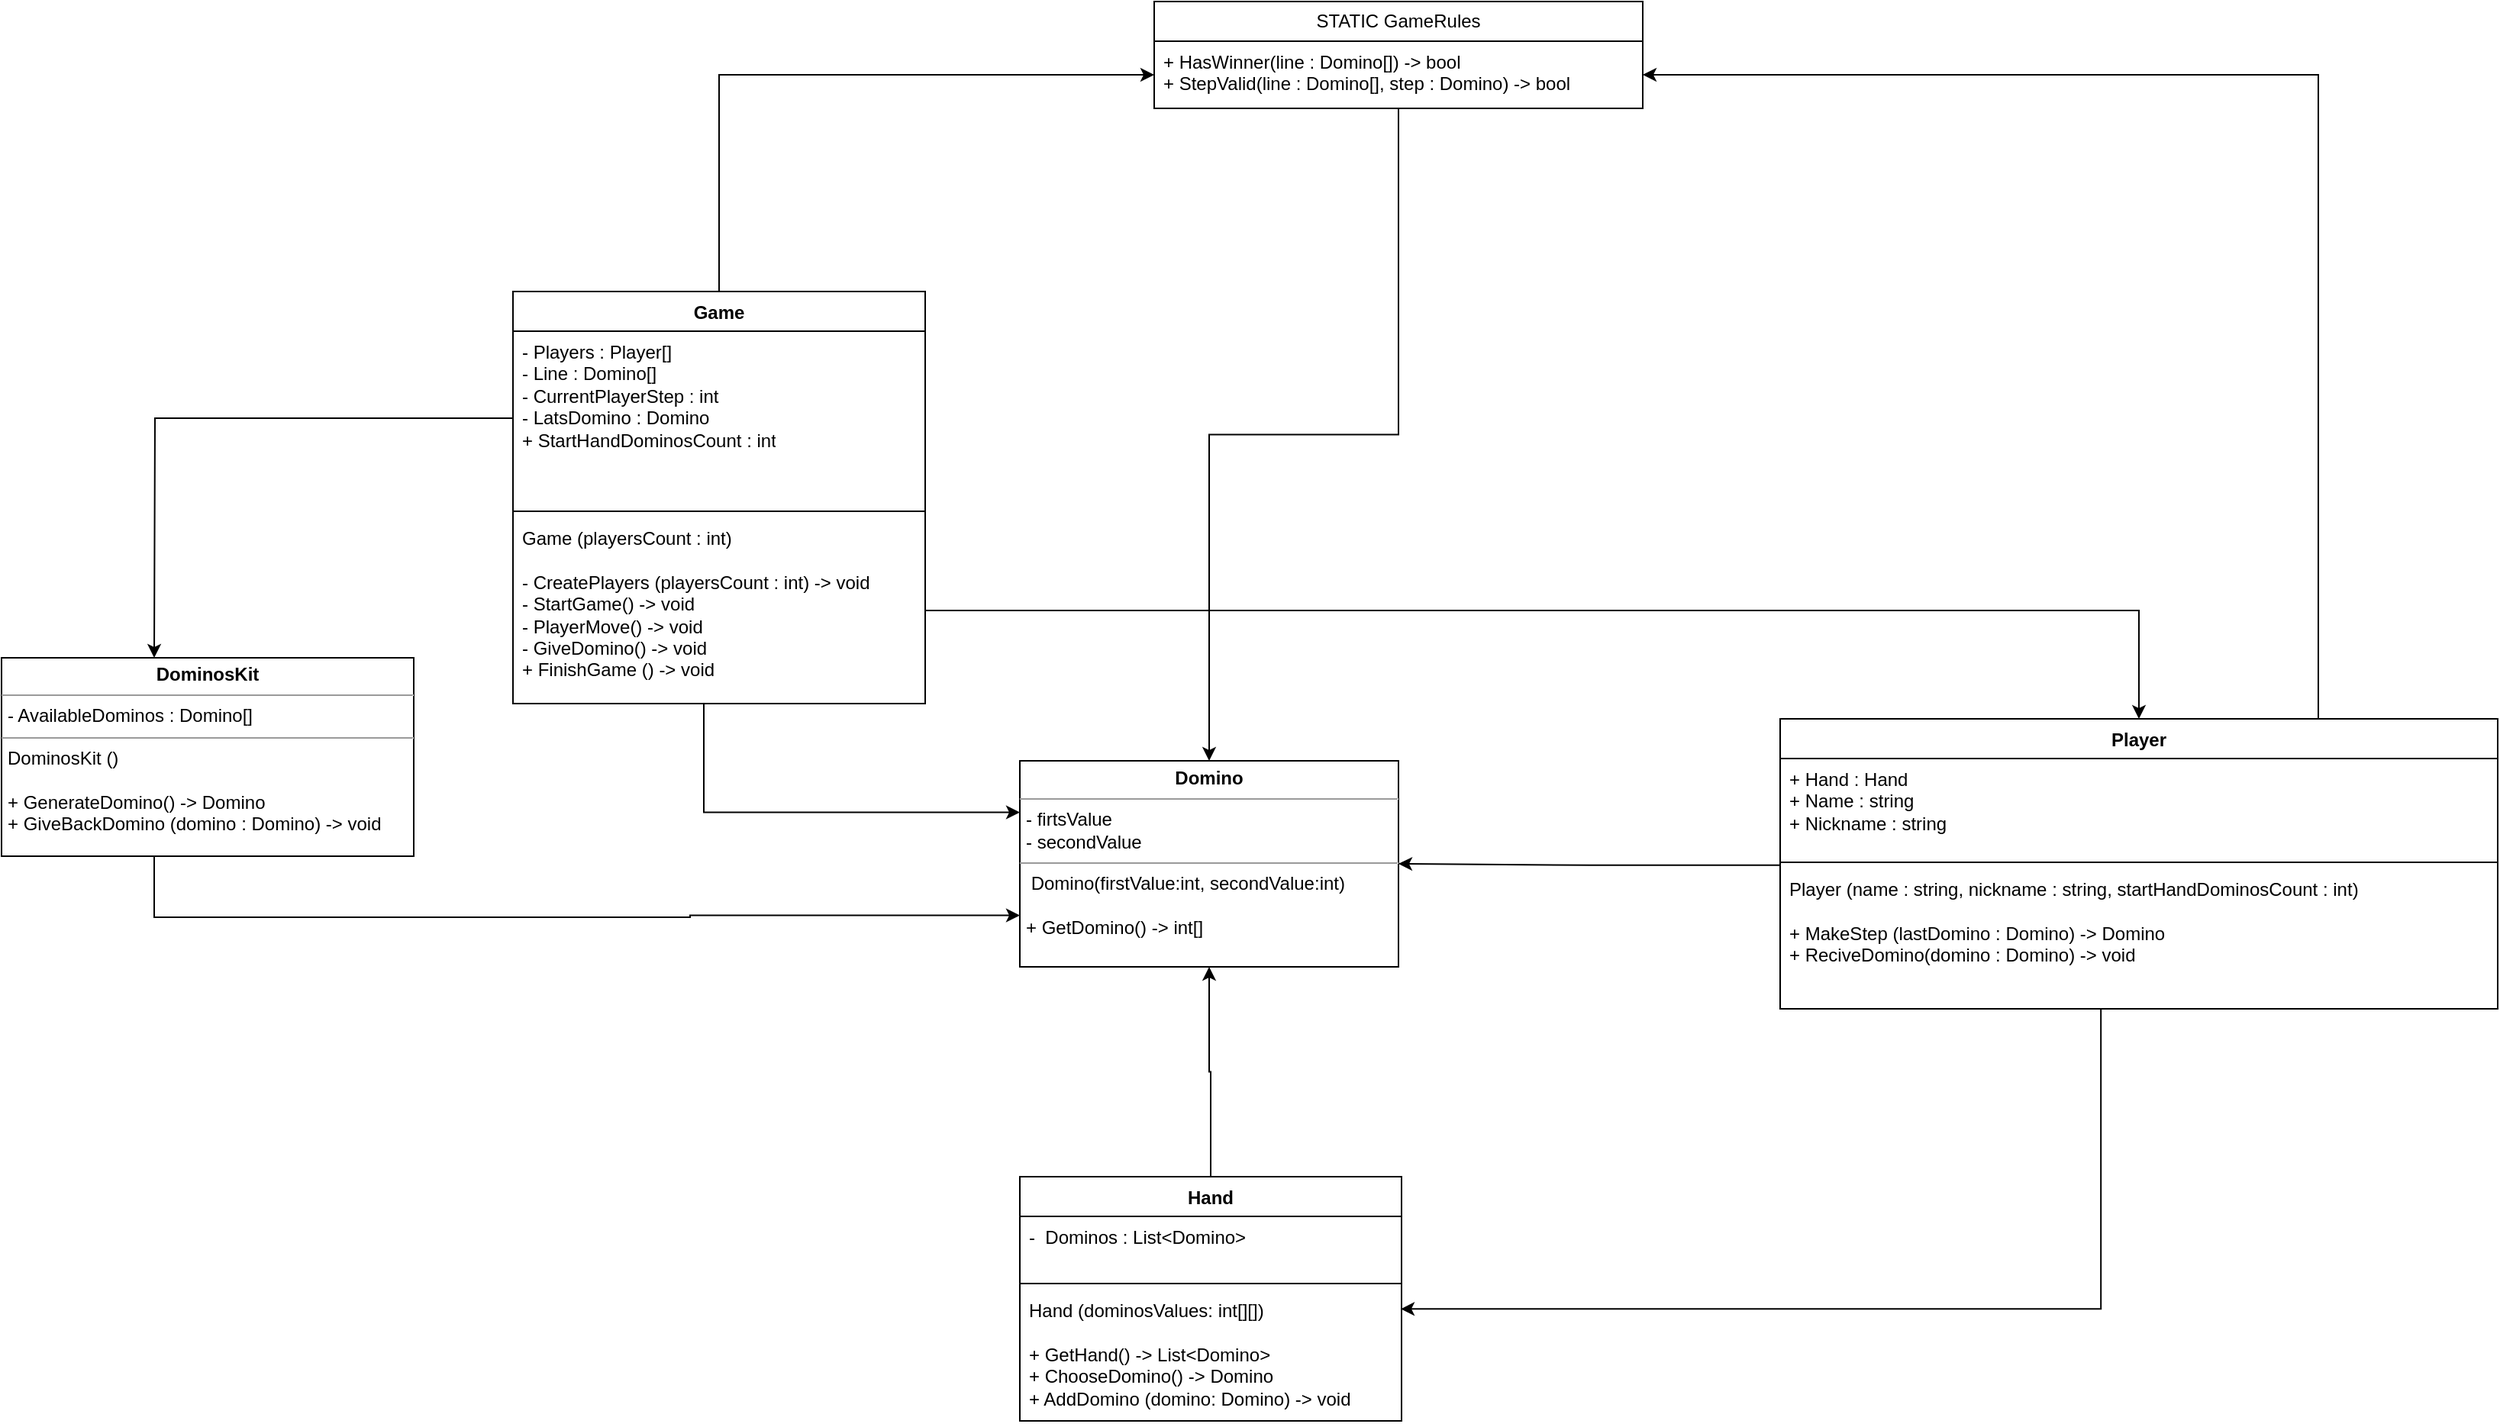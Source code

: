 <mxfile version="22.1.8" type="github">
  <diagram name="Страница — 1" id="WSpf2R3lcupBbCnASCNv">
    <mxGraphModel dx="3500" dy="1887" grid="1" gridSize="10" guides="1" tooltips="1" connect="1" arrows="1" fold="1" page="1" pageScale="1" pageWidth="827" pageHeight="1169" math="0" shadow="0">
      <root>
        <mxCell id="0" />
        <mxCell id="1" parent="0" />
        <mxCell id="LhdZazNxD8STSTCbhV_u-12" style="edgeStyle=orthogonalEdgeStyle;rounded=0;orthogonalLoop=1;jettySize=auto;html=1;entryX=0;entryY=0.5;entryDx=0;entryDy=0;" parent="1" source="o2LxJ038xUt1YhMu7u4r-6" target="LhdZazNxD8STSTCbhV_u-6" edge="1">
          <mxGeometry relative="1" as="geometry" />
        </mxCell>
        <mxCell id="o2LxJ038xUt1YhMu7u4r-6" value="Game" style="swimlane;fontStyle=1;align=center;verticalAlign=top;childLayout=stackLayout;horizontal=1;startSize=26;horizontalStack=0;resizeParent=1;resizeParentMax=0;resizeLast=0;collapsible=1;marginBottom=0;whiteSpace=wrap;html=1;" parent="1" vertex="1">
          <mxGeometry x="335" y="360" width="270" height="270" as="geometry">
            <mxRectangle x="340" y="90" width="70" height="30" as="alternateBounds" />
          </mxGeometry>
        </mxCell>
        <mxCell id="o2LxJ038xUt1YhMu7u4r-7" value="- Players : Player[]&lt;br&gt;- Line : Domino[]&lt;br&gt;- CurrentPlayerStep : int&lt;br&gt;- LatsDomino : Domino&lt;br&gt;+ StartHandDominosCount : int" style="text;align=left;verticalAlign=top;spacingLeft=4;spacingRight=4;overflow=hidden;rotatable=0;points=[[0,0.5],[1,0.5]];portConstraint=eastwest;whiteSpace=wrap;html=1;" parent="o2LxJ038xUt1YhMu7u4r-6" vertex="1">
          <mxGeometry y="26" width="270" height="114" as="geometry" />
        </mxCell>
        <mxCell id="o2LxJ038xUt1YhMu7u4r-8" value="" style="line;strokeWidth=1;fillColor=none;align=left;verticalAlign=middle;spacingTop=-1;spacingLeft=3;spacingRight=3;rotatable=0;labelPosition=right;points=[];portConstraint=eastwest;strokeColor=inherit;" parent="o2LxJ038xUt1YhMu7u4r-6" vertex="1">
          <mxGeometry y="140" width="270" height="8" as="geometry" />
        </mxCell>
        <mxCell id="o2LxJ038xUt1YhMu7u4r-9" value="Game (playersCount : int)&lt;br&gt;&lt;br&gt;- CreatePlayers (playersCount : int) -&amp;gt; void&lt;br&gt;- StartGame() -&amp;gt; void&lt;br&gt;- PlayerMove() -&amp;gt; void&lt;br&gt;- GiveDomino() -&amp;gt; void&lt;br&gt;+ FinishGame () -&amp;gt; void" style="text;strokeColor=none;fillColor=none;align=left;verticalAlign=top;spacingLeft=4;spacingRight=4;overflow=hidden;rotatable=0;points=[[0,0.5],[1,0.5]];portConstraint=eastwest;whiteSpace=wrap;html=1;" parent="o2LxJ038xUt1YhMu7u4r-6" vertex="1">
          <mxGeometry y="148" width="270" height="122" as="geometry" />
        </mxCell>
        <mxCell id="o2LxJ038xUt1YhMu7u4r-10" value="Player" style="swimlane;fontStyle=1;align=center;verticalAlign=top;childLayout=stackLayout;horizontal=1;startSize=26;horizontalStack=0;resizeParent=1;resizeParentMax=0;resizeLast=0;collapsible=1;marginBottom=0;whiteSpace=wrap;html=1;" parent="1" vertex="1">
          <mxGeometry x="1165" y="640" width="470" height="190" as="geometry">
            <mxRectangle x="250" y="350" width="80" height="30" as="alternateBounds" />
          </mxGeometry>
        </mxCell>
        <mxCell id="o2LxJ038xUt1YhMu7u4r-11" value="+ Hand : Hand&lt;br&gt;+ Name : string&lt;br&gt;+ Nickname : string" style="text;strokeColor=none;fillColor=none;align=left;verticalAlign=top;spacingLeft=4;spacingRight=4;overflow=hidden;rotatable=0;points=[[0,0.5],[1,0.5]];portConstraint=eastwest;whiteSpace=wrap;html=1;" parent="o2LxJ038xUt1YhMu7u4r-10" vertex="1">
          <mxGeometry y="26" width="470" height="64" as="geometry" />
        </mxCell>
        <mxCell id="o2LxJ038xUt1YhMu7u4r-12" value="" style="line;strokeWidth=1;fillColor=none;align=left;verticalAlign=middle;spacingTop=-1;spacingLeft=3;spacingRight=3;rotatable=0;labelPosition=right;points=[];portConstraint=eastwest;strokeColor=inherit;" parent="o2LxJ038xUt1YhMu7u4r-10" vertex="1">
          <mxGeometry y="90" width="470" height="8" as="geometry" />
        </mxCell>
        <mxCell id="o2LxJ038xUt1YhMu7u4r-13" value="Player (name : string, nickname : string, startHandDominosCount : int)&lt;br&gt;&lt;br&gt;+ MakeStep (lastDomino : Domino) -&amp;gt; Domino&lt;br&gt;+ ReciveDomino(domino : Domino) -&amp;gt; void" style="text;strokeColor=none;fillColor=none;align=left;verticalAlign=top;spacingLeft=4;spacingRight=4;overflow=hidden;rotatable=0;points=[[0,0.5],[1,0.5]];portConstraint=eastwest;whiteSpace=wrap;html=1;" parent="o2LxJ038xUt1YhMu7u4r-10" vertex="1">
          <mxGeometry y="98" width="470" height="92" as="geometry" />
        </mxCell>
        <mxCell id="ggb_UhmxL2kMy4uVyJzx-6" style="edgeStyle=orthogonalEdgeStyle;rounded=0;orthogonalLoop=1;jettySize=auto;html=1;entryX=0.5;entryY=1;entryDx=0;entryDy=0;" parent="1" source="o2LxJ038xUt1YhMu7u4r-14" target="n3KIZCUV4Ak1s4q1xW3Y-8" edge="1">
          <mxGeometry relative="1" as="geometry" />
        </mxCell>
        <mxCell id="o2LxJ038xUt1YhMu7u4r-14" value="Hand" style="swimlane;fontStyle=1;align=center;verticalAlign=top;childLayout=stackLayout;horizontal=1;startSize=26;horizontalStack=0;resizeParent=1;resizeParentMax=0;resizeLast=0;collapsible=1;marginBottom=0;whiteSpace=wrap;html=1;" parent="1" vertex="1">
          <mxGeometry x="667" y="940" width="250" height="160" as="geometry" />
        </mxCell>
        <mxCell id="o2LxJ038xUt1YhMu7u4r-15" value="-&amp;nbsp; Dominos : List&amp;lt;Domino&amp;gt;" style="text;strokeColor=none;fillColor=none;align=left;verticalAlign=top;spacingLeft=4;spacingRight=4;overflow=hidden;rotatable=0;points=[[0,0.5],[1,0.5]];portConstraint=eastwest;whiteSpace=wrap;html=1;" parent="o2LxJ038xUt1YhMu7u4r-14" vertex="1">
          <mxGeometry y="26" width="250" height="40" as="geometry" />
        </mxCell>
        <mxCell id="o2LxJ038xUt1YhMu7u4r-16" value="" style="line;strokeWidth=1;fillColor=none;align=left;verticalAlign=middle;spacingTop=-1;spacingLeft=3;spacingRight=3;rotatable=0;labelPosition=right;points=[];portConstraint=eastwest;strokeColor=inherit;" parent="o2LxJ038xUt1YhMu7u4r-14" vertex="1">
          <mxGeometry y="66" width="250" height="8" as="geometry" />
        </mxCell>
        <mxCell id="o2LxJ038xUt1YhMu7u4r-17" value="Hand (dominosValues: int[][])&lt;br&gt;&lt;br&gt;+ GetHand() -&amp;gt; List&amp;lt;Domino&amp;gt;&lt;br&gt;+ ChooseDomino() -&amp;gt; Domino&lt;br&gt;+ AddDomino (domino: Domino) -&amp;gt; void" style="text;strokeColor=none;fillColor=none;align=left;verticalAlign=top;spacingLeft=4;spacingRight=4;overflow=hidden;rotatable=0;points=[[0,0.5],[1,0.5]];portConstraint=eastwest;whiteSpace=wrap;html=1;" parent="o2LxJ038xUt1YhMu7u4r-14" vertex="1">
          <mxGeometry y="74" width="250" height="86" as="geometry" />
        </mxCell>
        <mxCell id="n3KIZCUV4Ak1s4q1xW3Y-8" value="&lt;p style=&quot;margin:0px;margin-top:4px;text-align:center;&quot;&gt;&lt;b&gt;Domino&lt;/b&gt;&lt;/p&gt;&lt;hr size=&quot;1&quot;&gt;&lt;p style=&quot;margin:0px;margin-left:4px;&quot;&gt;- firtsValue&lt;br style=&quot;border-color: var(--border-color);&quot;&gt;- secondValue&lt;br&gt;&lt;/p&gt;&lt;hr size=&quot;1&quot;&gt;&lt;p style=&quot;margin:0px;margin-left:4px;&quot;&gt;&amp;nbsp;Domino(firstValue:int, secondValue:int)&lt;/p&gt;&lt;p style=&quot;margin:0px;margin-left:4px;&quot;&gt;&lt;br&gt;&lt;/p&gt;&lt;p style=&quot;margin:0px;margin-left:4px;&quot;&gt;+ GetDomino() -&amp;gt; int[]&lt;/p&gt;" style="verticalAlign=top;align=left;overflow=fill;fontSize=12;fontFamily=Helvetica;html=1;whiteSpace=wrap;" parent="1" vertex="1">
          <mxGeometry x="667" y="667.5" width="248" height="135" as="geometry" />
        </mxCell>
        <mxCell id="n3KIZCUV4Ak1s4q1xW3Y-9" style="edgeStyle=orthogonalEdgeStyle;rounded=0;orthogonalLoop=1;jettySize=auto;html=1;" parent="1" source="o2LxJ038xUt1YhMu7u4r-9" target="o2LxJ038xUt1YhMu7u4r-10" edge="1">
          <mxGeometry relative="1" as="geometry" />
        </mxCell>
        <mxCell id="ggb_UhmxL2kMy4uVyJzx-3" style="edgeStyle=orthogonalEdgeStyle;rounded=0;orthogonalLoop=1;jettySize=auto;html=1;entryX=0.998;entryY=0.147;entryDx=0;entryDy=0;entryPerimeter=0;exitX=0.447;exitY=1;exitDx=0;exitDy=0;exitPerimeter=0;" parent="1" source="o2LxJ038xUt1YhMu7u4r-13" target="o2LxJ038xUt1YhMu7u4r-17" edge="1">
          <mxGeometry relative="1" as="geometry" />
        </mxCell>
        <mxCell id="ggb_UhmxL2kMy4uVyJzx-7" style="edgeStyle=orthogonalEdgeStyle;rounded=0;orthogonalLoop=1;jettySize=auto;html=1;entryX=1;entryY=0.5;entryDx=0;entryDy=0;exitX=0.001;exitY=-0.023;exitDx=0;exitDy=0;exitPerimeter=0;" parent="1" source="o2LxJ038xUt1YhMu7u4r-13" target="n3KIZCUV4Ak1s4q1xW3Y-8" edge="1">
          <mxGeometry relative="1" as="geometry" />
        </mxCell>
        <mxCell id="ggb_UhmxL2kMy4uVyJzx-8" style="edgeStyle=orthogonalEdgeStyle;rounded=0;orthogonalLoop=1;jettySize=auto;html=1;entryX=0;entryY=0.25;entryDx=0;entryDy=0;" parent="1" source="o2LxJ038xUt1YhMu7u4r-9" target="n3KIZCUV4Ak1s4q1xW3Y-8" edge="1">
          <mxGeometry relative="1" as="geometry">
            <Array as="points">
              <mxPoint x="460" y="701" />
            </Array>
          </mxGeometry>
        </mxCell>
        <mxCell id="LhdZazNxD8STSTCbhV_u-3" style="edgeStyle=orthogonalEdgeStyle;rounded=0;orthogonalLoop=1;jettySize=auto;html=1;entryX=0;entryY=0.75;entryDx=0;entryDy=0;" parent="1" target="n3KIZCUV4Ak1s4q1xW3Y-8" edge="1">
          <mxGeometry relative="1" as="geometry">
            <mxPoint x="100.0" y="730" as="sourcePoint" />
            <Array as="points">
              <mxPoint x="100" y="770" />
              <mxPoint x="451" y="770" />
              <mxPoint x="451" y="769" />
            </Array>
          </mxGeometry>
        </mxCell>
        <mxCell id="LhdZazNxD8STSTCbhV_u-1" value="&lt;p style=&quot;margin:0px;margin-top:4px;text-align:center;&quot;&gt;&lt;b&gt;DominosKit&lt;/b&gt;&lt;/p&gt;&lt;hr size=&quot;1&quot;&gt;&lt;p style=&quot;margin:0px;margin-left:4px;&quot;&gt;- AvailableDominos : Domino[]&lt;/p&gt;&lt;hr size=&quot;1&quot;&gt;&lt;p style=&quot;margin:0px;margin-left:4px;&quot;&gt;&lt;span style=&quot;background-color: initial;&quot;&gt;DominosKit ()&lt;/span&gt;&lt;/p&gt;&lt;p style=&quot;margin:0px;margin-left:4px;&quot;&gt;&lt;span style=&quot;background-color: initial;&quot;&gt;&lt;br&gt;&lt;/span&gt;&lt;/p&gt;&lt;p style=&quot;margin:0px;margin-left:4px;&quot;&gt;&lt;span style=&quot;background-color: initial;&quot;&gt;+ GenerateDomino() -&amp;gt; Domino&lt;/span&gt;&lt;/p&gt;&lt;p style=&quot;margin:0px;margin-left:4px;&quot;&gt;&lt;span style=&quot;background-color: initial;&quot;&gt;+ GiveBackDomino (domino : Domino) -&amp;gt; void&amp;nbsp;&lt;/span&gt;&lt;/p&gt;" style="verticalAlign=top;align=left;overflow=fill;fontSize=12;fontFamily=Helvetica;html=1;whiteSpace=wrap;" parent="1" vertex="1">
          <mxGeometry y="600" width="270" height="130" as="geometry" />
        </mxCell>
        <mxCell id="LhdZazNxD8STSTCbhV_u-2" style="edgeStyle=orthogonalEdgeStyle;rounded=0;orthogonalLoop=1;jettySize=auto;html=1;entryX=0.5;entryY=0;entryDx=0;entryDy=0;" parent="1" source="o2LxJ038xUt1YhMu7u4r-7" edge="1">
          <mxGeometry relative="1" as="geometry">
            <mxPoint x="100.0" y="600" as="targetPoint" />
          </mxGeometry>
        </mxCell>
        <mxCell id="LhdZazNxD8STSTCbhV_u-14" style="edgeStyle=orthogonalEdgeStyle;rounded=0;orthogonalLoop=1;jettySize=auto;html=1;entryX=0.5;entryY=0;entryDx=0;entryDy=0;" parent="1" source="LhdZazNxD8STSTCbhV_u-5" target="n3KIZCUV4Ak1s4q1xW3Y-8" edge="1">
          <mxGeometry relative="1" as="geometry" />
        </mxCell>
        <mxCell id="LhdZazNxD8STSTCbhV_u-5" value="STATIC GameRules" style="swimlane;fontStyle=0;childLayout=stackLayout;horizontal=1;startSize=26;fillColor=none;horizontalStack=0;resizeParent=1;resizeParentMax=0;resizeLast=0;collapsible=1;marginBottom=0;whiteSpace=wrap;html=1;" parent="1" vertex="1">
          <mxGeometry x="755" y="170" width="320" height="70" as="geometry" />
        </mxCell>
        <mxCell id="LhdZazNxD8STSTCbhV_u-6" value="+ HasWinner(line : Domino[]) -&amp;gt; bool&lt;br&gt;+ StepValid(line : Domino[], step : Domino) -&amp;gt; bool" style="text;strokeColor=none;fillColor=none;align=left;verticalAlign=top;spacingLeft=4;spacingRight=4;overflow=hidden;rotatable=0;points=[[0,0.5],[1,0.5]];portConstraint=eastwest;whiteSpace=wrap;html=1;" parent="LhdZazNxD8STSTCbhV_u-5" vertex="1">
          <mxGeometry y="26" width="320" height="44" as="geometry" />
        </mxCell>
        <mxCell id="LhdZazNxD8STSTCbhV_u-13" style="edgeStyle=orthogonalEdgeStyle;rounded=0;orthogonalLoop=1;jettySize=auto;html=1;entryX=1;entryY=0.5;entryDx=0;entryDy=0;exitX=0.75;exitY=0;exitDx=0;exitDy=0;" parent="1" source="o2LxJ038xUt1YhMu7u4r-10" target="LhdZazNxD8STSTCbhV_u-6" edge="1">
          <mxGeometry relative="1" as="geometry" />
        </mxCell>
      </root>
    </mxGraphModel>
  </diagram>
</mxfile>
